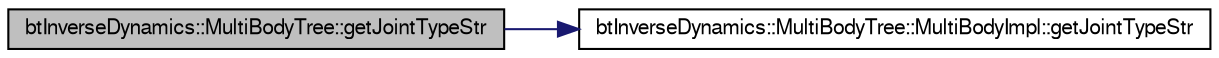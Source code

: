 digraph G
{
  bgcolor="transparent";
  edge [fontname="FreeSans",fontsize=10,labelfontname="FreeSans",labelfontsize=10];
  node [fontname="FreeSans",fontsize=10,shape=record];
  rankdir=LR;
  Node1 [label="btInverseDynamics::MultiBodyTree::getJointTypeStr",height=0.2,width=0.4,color="black", fillcolor="grey75", style="filled" fontcolor="black"];
  Node1 -> Node2 [color="midnightblue",fontsize=10,style="solid"];
  Node2 [label="btInverseDynamics::MultiBodyTree::MultiBodyImpl::getJointTypeStr",height=0.2,width=0.4,color="black",URL="$classbt_inverse_dynamics_1_1_multi_body_tree_1_1_multi_body_impl.html#42b50ff5d4a4dad7687d8716e737cf04"];
}
